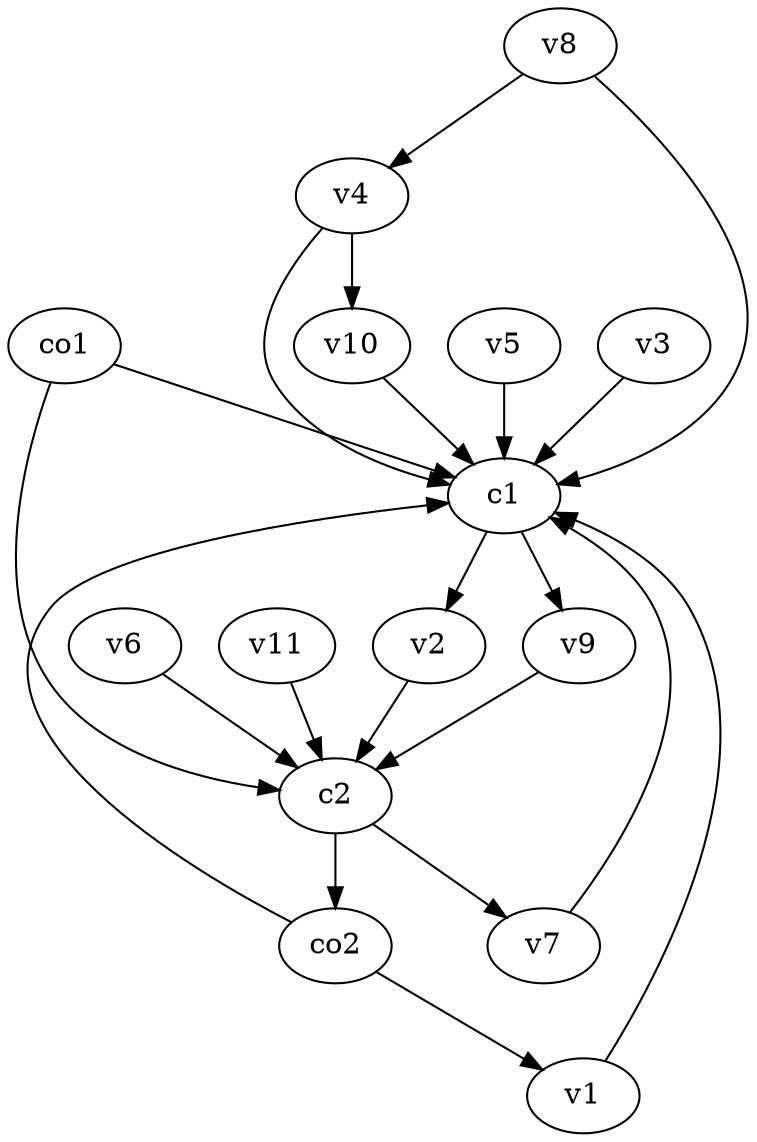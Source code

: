 strict digraph  {
c1;
c2;
v1;
v2;
v3;
v4;
v5;
v6;
v7;
v8;
v9;
v10;
v11;
co1;
co2;
c1 -> v9  [weight=1];
c1 -> v2  [weight=1];
c2 -> co2  [weight=1];
c2 -> v7  [weight=1];
v1 -> c1  [weight=1];
v2 -> c2  [weight=1];
v3 -> c1  [weight=1];
v4 -> c1  [weight=1];
v4 -> v10  [weight=1];
v5 -> c1  [weight=1];
v6 -> c2  [weight=1];
v7 -> c1  [weight=1];
v8 -> c1  [weight=1];
v8 -> v4  [weight=1];
v9 -> c2  [weight=1];
v10 -> c1  [weight=1];
v11 -> c2  [weight=1];
co1 -> c2  [weight=1];
co1 -> c1  [weight=1];
co2 -> c1  [weight=1];
co2 -> v1  [weight=1];
}
